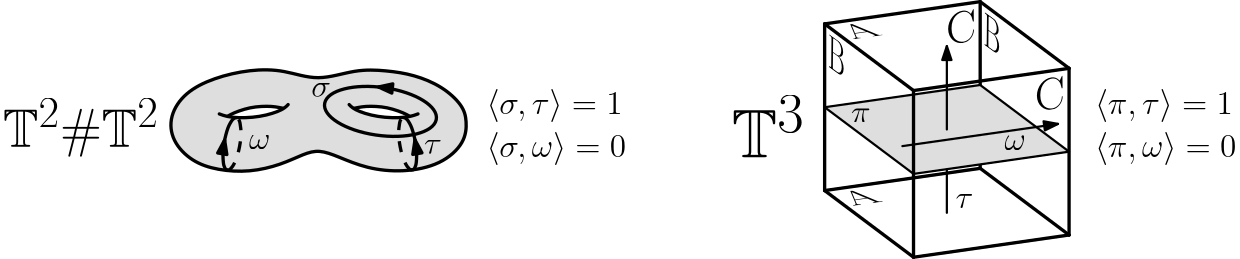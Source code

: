 <?xml version="1.0"?>
<!DOCTYPE ipe SYSTEM "ipe.dtd">
<ipe version="70107" creator="Ipe 7.1.8">
<info created="D:20130622141116" modified="D:20160304172306"/>
<preamble>\usepackage{amsmath}
\usepackage{amssymb}</preamble>
<ipestyle name="basic">
<symbol name="arrow/arc(spx)">
<path stroke="sym-stroke" fill="sym-stroke" pen="sym-pen">
0 0 m
-1 0.333 l
-1 -0.333 l
h
</path>
</symbol>
<symbol name="arrow/farc(spx)">
<path stroke="sym-stroke" fill="white" pen="sym-pen">
0 0 m
-1 0.333 l
-1 -0.333 l
h
</path>
</symbol>
<symbol name="mark/circle(sx)" transformations="translations">
<path fill="sym-stroke">
0.6 0 0 0.6 0 0 e
0.4 0 0 0.4 0 0 e
</path>
</symbol>
<symbol name="mark/disk(sx)" transformations="translations">
<path fill="sym-stroke">
0.6 0 0 0.6 0 0 e
</path>
</symbol>
<symbol name="mark/fdisk(sfx)" transformations="translations">
<group>
<path fill="sym-fill">
0.5 0 0 0.5 0 0 e
</path>
<path fill="sym-stroke" fillrule="eofill">
0.6 0 0 0.6 0 0 e
0.4 0 0 0.4 0 0 e
</path>
</group>
</symbol>
<symbol name="mark/box(sx)" transformations="translations">
<path fill="sym-stroke" fillrule="eofill">
-0.6 -0.6 m
0.6 -0.6 l
0.6 0.6 l
-0.6 0.6 l
h
-0.4 -0.4 m
0.4 -0.4 l
0.4 0.4 l
-0.4 0.4 l
h
</path>
</symbol>
<symbol name="mark/square(sx)" transformations="translations">
<path fill="sym-stroke">
-0.6 -0.6 m
0.6 -0.6 l
0.6 0.6 l
-0.6 0.6 l
h
</path>
</symbol>
<symbol name="mark/fsquare(sfx)" transformations="translations">
<group>
<path fill="sym-fill">
-0.5 -0.5 m
0.5 -0.5 l
0.5 0.5 l
-0.5 0.5 l
h
</path>
<path fill="sym-stroke" fillrule="eofill">
-0.6 -0.6 m
0.6 -0.6 l
0.6 0.6 l
-0.6 0.6 l
h
-0.4 -0.4 m
0.4 -0.4 l
0.4 0.4 l
-0.4 0.4 l
h
</path>
</group>
</symbol>
<symbol name="mark/cross(sx)" transformations="translations">
<group>
<path fill="sym-stroke">
-0.43 -0.57 m
0.57 0.43 l
0.43 0.57 l
-0.57 -0.43 l
h
</path>
<path fill="sym-stroke">
-0.43 0.57 m
0.57 -0.43 l
0.43 -0.57 l
-0.57 0.43 l
h
</path>
</group>
</symbol>
<symbol name="arrow/fnormal(spx)">
<path stroke="sym-stroke" fill="white" pen="sym-pen">
0 0 m
-1 0.333 l
-1 -0.333 l
h
</path>
</symbol>
<symbol name="arrow/pointed(spx)">
<path stroke="sym-stroke" fill="sym-stroke" pen="sym-pen">
0 0 m
-1 0.333 l
-0.8 0 l
-1 -0.333 l
h
</path>
</symbol>
<symbol name="arrow/fpointed(spx)">
<path stroke="sym-stroke" fill="white" pen="sym-pen">
0 0 m
-1 0.333 l
-0.8 0 l
-1 -0.333 l
h
</path>
</symbol>
<symbol name="arrow/linear(spx)">
<path stroke="sym-stroke" pen="sym-pen">
-1 0.333 m
0 0 l
-1 -0.333 l
</path>
</symbol>
<symbol name="arrow/fdouble(spx)">
<path stroke="sym-stroke" fill="white" pen="sym-pen">
0 0 m
-1 0.333 l
-1 -0.333 l
h
-1 0 m
-2 0.333 l
-2 -0.333 l
h
</path>
</symbol>
<symbol name="arrow/double(spx)">
<path stroke="sym-stroke" fill="sym-stroke" pen="sym-pen">
0 0 m
-1 0.333 l
-1 -0.333 l
h
-1 0 m
-2 0.333 l
-2 -0.333 l
h
</path>
</symbol>
<pen name="heavier" value="0.8"/>
<pen name="fat" value="1.2"/>
<pen name="ultrafat" value="2"/>
<symbolsize name="large" value="5"/>
<symbolsize name="small" value="2"/>
<symbolsize name="tiny" value="1.1"/>
<arrowsize name="large" value="10"/>
<arrowsize name="small" value="5"/>
<arrowsize name="tiny" value="3"/>
<color name="red" value="1 0 0"/>
<color name="green" value="0 1 0"/>
<color name="blue" value="0 0 1"/>
<color name="yellow" value="1 1 0"/>
<color name="orange" value="1 0.647 0"/>
<color name="gold" value="1 0.843 0"/>
<color name="purple" value="0.627 0.125 0.941"/>
<color name="gray" value="0.745"/>
<color name="brown" value="0.647 0.165 0.165"/>
<color name="navy" value="0 0 0.502"/>
<color name="pink" value="1 0.753 0.796"/>
<color name="seagreen" value="0.18 0.545 0.341"/>
<color name="turquoise" value="0.251 0.878 0.816"/>
<color name="violet" value="0.933 0.51 0.933"/>
<color name="darkblue" value="0 0 0.545"/>
<color name="darkcyan" value="0 0.545 0.545"/>
<color name="darkgray" value="0.663"/>
<color name="darkgreen" value="0 0.392 0"/>
<color name="darkmagenta" value="0.545 0 0.545"/>
<color name="darkorange" value="1 0.549 0"/>
<color name="darkred" value="0.545 0 0"/>
<color name="lightblue" value="0.678 0.847 0.902"/>
<color name="lightcyan" value="0.878 1 1"/>
<color name="lightgray" value="0.827"/>
<color name="lightgreen" value="0.565 0.933 0.565"/>
<color name="lightyellow" value="1 1 0.878"/>
<dashstyle name="dashed" value="[4] 0"/>
<dashstyle name="dotted" value="[1 3] 0"/>
<dashstyle name="dash dotted" value="[4 2 1 2] 0"/>
<dashstyle name="dash dot dotted" value="[4 2 1 2 1 2] 0"/>
<textsize name="large" value="\large"/>
<textsize name="small" value="\small"/>
<textsize name="tiny" value="\tiny"/>
<textsize name="Large" value="\Large"/>
<textsize name="LARGE" value="\LARGE"/>
<textsize name="huge" value="\huge"/>
<textsize name="Huge" value="\Huge"/>
<textsize name="footnote" value="\footnotesize"/>
<textstyle name="center" begin="\begin{center}" end="\end{center}"/>
<textstyle name="itemize" begin="\begin{itemize}" end="\end{itemize}"/>
<textstyle name="item" begin="\begin{itemize}\item{}" end="\end{itemize}"/>
<gridsize name="4 pts" value="4"/>
<gridsize name="8 pts (~3 mm)" value="8"/>
<gridsize name="16 pts (~6 mm)" value="16"/>
<gridsize name="32 pts (~12 mm)" value="32"/>
<gridsize name="10 pts (~3.5 mm)" value="10"/>
<gridsize name="20 pts (~7 mm)" value="20"/>
<gridsize name="14 pts (~5 mm)" value="14"/>
<gridsize name="28 pts (~10 mm)" value="28"/>
<gridsize name="56 pts (~20 mm)" value="56"/>
<anglesize name="90 deg" value="90"/>
<anglesize name="60 deg" value="60"/>
<anglesize name="45 deg" value="45"/>
<anglesize name="30 deg" value="30"/>
<anglesize name="22.5 deg" value="22.5"/>
<tiling name="falling" angle="-60" step="4" width="1"/>
<tiling name="rising" angle="30" step="4" width="1"/>
</ipestyle>
<ipestyle name="prueba">
<symbol name="arrow/arc(spx)">
<path stroke="sym-stroke" fill="sym-stroke" pen="sym-pen">
0 0 m
-1 0.333 l
-1 -0.333 l
h
</path>
</symbol>
<symbol name="arrow/farc(spx)">
<path stroke="sym-stroke" fill="white" pen="sym-pen">
0 0 m
-1 0.333 l
-1 -0.333 l
h
</path>
</symbol>
<symbol name="mark/circle(sx)" transformations="translations">
<path fill="sym-stroke">
0.6 0 0 0.6 0 0 e
0.4 0 0 0.4 0 0 e
</path>
</symbol>
<symbol name="mark/disk(sx)" transformations="translations">
<path fill="sym-stroke">
0.6 0 0 0.6 0 0 e
</path>
</symbol>
<symbol name="mark/fdisk(sfx)" transformations="translations">
<group>
<path fill="sym-fill">
0.5 0 0 0.5 0 0 e
</path>
<path fill="sym-stroke" fillrule="eofill">
0.6 0 0 0.6 0 0 e
0.4 0 0 0.4 0 0 e
</path>
</group>
</symbol>
<symbol name="mark/box(sx)" transformations="translations">
<path fill="sym-stroke" fillrule="eofill">
-0.6 -0.6 m
0.6 -0.6 l
0.6 0.6 l
-0.6 0.6 l
h
-0.4 -0.4 m
0.4 -0.4 l
0.4 0.4 l
-0.4 0.4 l
h
</path>
</symbol>
<symbol name="mark/square(sx)" transformations="translations">
<path fill="sym-stroke">
-0.6 -0.6 m
0.6 -0.6 l
0.6 0.6 l
-0.6 0.6 l
h
</path>
</symbol>
<symbol name="mark/fsquare(sfx)" transformations="translations">
<group>
<path fill="sym-fill">
-0.5 -0.5 m
0.5 -0.5 l
0.5 0.5 l
-0.5 0.5 l
h
</path>
<path fill="sym-stroke" fillrule="eofill">
-0.6 -0.6 m
0.6 -0.6 l
0.6 0.6 l
-0.6 0.6 l
h
-0.4 -0.4 m
0.4 -0.4 l
0.4 0.4 l
-0.4 0.4 l
h
</path>
</group>
</symbol>
<symbol name="mark/cross(sx)" transformations="translations">
<group>
<path fill="sym-stroke">
-0.43 -0.57 m
0.57 0.43 l
0.43 0.57 l
-0.57 -0.43 l
h
</path>
<path fill="sym-stroke">
-0.43 0.57 m
0.57 -0.43 l
0.43 -0.57 l
-0.57 0.43 l
h
</path>
</group>
</symbol>
<symbol name="arrow/fnormal(spx)">
<path stroke="sym-stroke" fill="white" pen="sym-pen">
0 0 m
-1 0.333 l
-1 -0.333 l
h
</path>
</symbol>
<symbol name="arrow/pointed(spx)">
<path stroke="sym-stroke" fill="sym-stroke" pen="sym-pen">
0 0 m
-1 0.333 l
-0.8 0 l
-1 -0.333 l
h
</path>
</symbol>
<symbol name="arrow/fpointed(spx)">
<path stroke="sym-stroke" fill="white" pen="sym-pen">
0 0 m
-1 0.333 l
-0.8 0 l
-1 -0.333 l
h
</path>
</symbol>
<symbol name="arrow/linear(spx)">
<path stroke="sym-stroke" pen="sym-pen">
-1 0.333 m
0 0 l
-1 -0.333 l
</path>
</symbol>
<symbol name="arrow/fdouble(spx)">
<path stroke="sym-stroke" fill="white" pen="sym-pen">
0 0 m
-1 0.333 l
-1 -0.333 l
h
-1 0 m
-2 0.333 l
-2 -0.333 l
h
</path>
</symbol>
<symbol name="arrow/double(spx)">
<path stroke="sym-stroke" fill="sym-stroke" pen="sym-pen">
0 0 m
-1 0.333 l
-1 -0.333 l
h
-1 0 m
-2 0.333 l
-2 -0.333 l
h
</path>
</symbol>
<pen name="heavier" value="0.8"/>
<pen name="fat" value="1.2"/>
<pen name="ultrafat" value="2"/>
<symbolsize name="large" value="5"/>
<symbolsize name="small" value="2"/>
<symbolsize name="tiny" value="1.1"/>
<arrowsize name="large" value="10"/>
<arrowsize name="small" value="5"/>
<arrowsize name="tiny" value="3"/>
<color name="red" value="1 0 0"/>
<color name="green" value="0 1 0"/>
<color name="blue" value="0 0 1"/>
<color name="yellow" value="1 1 0"/>
<color name="orange" value="1 0.647 0"/>
<color name="gold" value="1 0.843 0"/>
<color name="purple" value="0.627 0.125 0.941"/>
<color name="gray" value="0.745"/>
<color name="brown" value="0.647 0.165 0.165"/>
<color name="navy" value="0 0 0.502"/>
<color name="pink" value="1 0.753 0.796"/>
<color name="seagreen" value="0.18 0.545 0.341"/>
<color name="turquoise" value="0.251 0.878 0.816"/>
<color name="violet" value="0.933 0.51 0.933"/>
<color name="darkblue" value="0 0 0.545"/>
<color name="darkcyan" value="0 0.545 0.545"/>
<color name="darkgray" value="0.663"/>
<color name="darkgreen" value="0 0.392 0"/>
<color name="darkmagenta" value="0.545 0 0.545"/>
<color name="darkorange" value="1 0.549 0"/>
<color name="darkred" value="0.545 0 0"/>
<color name="lightblue" value="0.678 0.847 0.902"/>
<color name="lightcyan" value="0.878 1 1"/>
<color name="lightgray" value="0.827"/>
<color name="lightgreen" value="0.565 0.933 0.565"/>
<color name="lightyellow" value="1 1 0.878"/>
<color name="gray7" value="0.87"/>
<color name="azul" value="0.237 0.659 0.659"/>
<color name="amarillo" value="0.957 0.969 0.714"/>
<dashstyle name="dashed" value="[4] 0"/>
<dashstyle name="dotted" value="[1 3] 0"/>
<dashstyle name="dash dotted" value="[4 2 1 2] 0"/>
<dashstyle name="dash dot dotted" value="[4 2 1 2 1 2] 0"/>
<dashstyle name="medium dashed" value="[8] 0"/>
<dashstyle name="large dashed" value="[12] 0"/>
<dashstyle name="Large dashed" value="[16] 0"/>
<dashstyle name="large dotted" value="[2 4] 0"/>
<textsize name="large" value="\large"/>
<textsize name="small" value="\small"/>
<textsize name="tiny" value="\tiny"/>
<textsize name="Large" value="\Large"/>
<textsize name="LARGE" value="\LARGE"/>
<textsize name="huge" value="\huge"/>
<textsize name="Huge" value="\Huge"/>
<textsize name="footnote" value="\footnotesize"/>
<textstyle name="center" begin="\begin{center}" end="\end{center}"/>
<textstyle name="itemize" begin="\begin{itemize}" end="\end{itemize}"/>
<textstyle name="item" begin="\begin{itemize}\item{}" end="\end{itemize}"/>
<gridsize name="4 pts" value="4"/>
<gridsize name="8 pts (~3 mm)" value="8"/>
<gridsize name="16 pts (~6 mm)" value="16"/>
<gridsize name="32 pts (~12 mm)" value="32"/>
<gridsize name="10 pts (~3.5 mm)" value="10"/>
<gridsize name="20 pts (~7 mm)" value="20"/>
<gridsize name="14 pts (~5 mm)" value="14"/>
<gridsize name="28 pts (~10 mm)" value="28"/>
<gridsize name="56 pts (~20 mm)" value="56"/>
<anglesize name="90 deg" value="90"/>
<anglesize name="60 deg" value="60"/>
<anglesize name="45 deg" value="45"/>
<anglesize name="30 deg" value="30"/>
<anglesize name="22.5 deg" value="22.5"/>
<opacity name="10%" value="0.1"/>
<opacity name="20%" value="0.2"/>
<opacity name="30%" value="0.3"/>
<opacity name="40%" value="0.4"/>
<opacity name="50%" value="0.5"/>
<opacity name="60%" value="0.6"/>
<opacity name="70%" value="0.7"/>
<opacity name="80%" value="0.8"/>
<opacity name="90%" value="0.9"/>
<tiling name="falling" angle="-60" step="4" width="1"/>
<tiling name="rising" angle="30" step="4" width="1"/>
</ipestyle>
<page>
<layer name="alpha"/>
<view layers="alpha" active="alpha"/>
<path layer="alpha" matrix="0.5 0 0 0.5 264 370" stroke="black" pen="fat" cap="1">
272 676 m
272 796 l
</path>
<path matrix="0.5 0 0 0.5 264 370" stroke="black" pen="fat" cap="1">
160 660 m
160 780 l
</path>
<path matrix="0.5 0 0 0.5 264 370" stroke="black" pen="fat" cap="1">
160 780 m
272 796 l
</path>
<path matrix="0.5 0 0 0.5 264 370" stroke="black" pen="fat" cap="1">
160 660 m
272 676 l
</path>
<path matrix="0.5 0 0 0.5 264 370" stroke="black" pen="heavier" cap="1">
248 644 m
248 704 l
</path>
<path matrix="0.5 0 0 0.5 264 370" stroke="black" fill="gray7" pen="heavier" cap="1">
160 720 m
224 672 l
336 688 l
272 736 l
160 720 l
h
</path>
<path matrix="0.5 0 0 0.5 264 370" stroke="black" pen="heavier" cap="1" arrow="normal/small">
248 704 m
248 764 l
</path>
<path matrix="0.5 0 0 0.5 264 370" stroke="black" pen="fat" cap="1">
272 796 m
336 748 l
</path>
<path matrix="0.5 0 0 0.5 264 370" stroke="black" pen="fat" cap="1">
272 676 m
336 628 l
</path>
<path matrix="0.5 0 0 0.5 264 370" stroke="black" pen="fat" cap="1">
160 780 m
224 732 l
</path>
<path matrix="0.5 0 0 0.5 264 370" stroke="black" pen="fat" cap="1">
160 660 m
224 612 l
</path>
<path matrix="0.5 0 0 0.5 264 370" stroke="black" pen="fat" cap="1">
224 732 m
224 612 l
</path>
<path matrix="0.5 0 0 0.5 264 370" stroke="black" pen="fat" cap="1">
224 732 m
336 748 l
</path>
<path matrix="0.5 0 0 0.5 264 370" stroke="black" pen="fat" cap="1">
224 612 m
336 628 l
</path>
<path matrix="0.5 0 0 0.5 264 370" stroke="black" pen="fat" cap="1">
336 748 m
336 628 l
</path>
<text matrix="0.77929 0 0 0.77929 10.7268 154.641" pos="48 720" stroke="black" type="label" width="72.136" height="22.316" depth="4.82" valign="baseline" size="Huge">$\mathbb{T}^2\#\mathbb{T}^2$</text>
<text matrix="1 0 0 1 262.428 -8" transformations="translations" pos="48 720" stroke="black" type="label" width="26.499" height="22.314" depth="0" valign="baseline" size="Huge">$\mathbb{T}^3$</text>
<text matrix="0.948898 0.133278 -0.517769 0.399945 395.212 414.205" pos="356 732" stroke="black" type="label" width="11.936" height="11.761" depth="0" valign="baseline" size="LARGE">A</text>
<text matrix="0.948898 0.133278 -0.517769 0.399945 395.212 354.205" pos="356 732" stroke="black" type="label" width="11.936" height="11.761" depth="0" valign="baseline" size="LARGE">A</text>
<text matrix="0.544572 -0.396112 0.0106524 1.00543 143.448 149.751" pos="356 732" stroke="black" type="label" width="11.265" height="11.761" depth="0" valign="baseline" size="LARGE">B</text>
<text matrix="0.544572 -0.396112 0.0106524 1.00543 199.448 157.751" pos="356 732" stroke="black" type="label" width="11.265" height="11.761" depth="0" valign="baseline" size="LARGE">B</text>
<text matrix="0.934491 0.141722 -0.00914671 1.00376 93.7775 -56.9855" pos="356 732" stroke="black" type="label" width="11.493" height="11.761" depth="0" valign="baseline" size="LARGE">C</text>
<text matrix="0.934491 0.141722 -0.00914671 1.00376 61.7775 -32.9855" pos="356 732" stroke="black" type="label" width="11.493" height="11.761" depth="0" valign="baseline" size="LARGE">C</text>
<path matrix="0.199892 0 0 0.199892 102.3 642.7" stroke="black" fill="gray7" pen="fat">
296.206 482.421
236.243 504.513
174.702 505.039
108.427 489.785
56.3533 463.486
28.4757 420.88
33.2096 375.645
69.5031 338.299
115.79 323.046
173.65 319.364
230.457 333.039
271.484 353.027
298.836 360.391
331.973 348.293
383.52 326.202
449.795 318.838
519.226 333.039
562.358 373.015
564.988 412.464
558.15 439.816
520.804 474.531
469.257 495.571
420.34 502.935
364.059 505.565 u
</path>
<path matrix="0.487729 0 0 0.487729 94.1032 497.18" fill="white">
113.473 476.742
109.797 477.139
104.628 477.869
99.0027 478.008
90.1334 477.23
83.9241 475.79
77.0478 473.376
74.4332 472.172
72.1421 470.906
72.1421 470.906
72.1421 470.906
75.007 470.006
79.1141 469.693
83.8622 469.638
90.2248 469.988
97.8501 471.105
102.499 472.209
106.378 473.411
110.538 475.086
113.063 476.469 u
</path>
<path matrix="0.199892 0 0 0.199892 102.3 642.7" stroke="black" pen="fat" cap="1">
119.005 424.67 m
132.388 419.69
152.618 417.511
178.762 418.134
203.661 422.18
225.137 429.027
237.275 435.563
242.877 441.477 s
</path>
<path matrix="0.199892 0 0 0.199892 102.3 642.7" stroke="black" pen="fat">
133.573 420.147 m
143.904 426.226
164.757 433.696
184.053 437.742
205.218 438.675
219.846 437.742
234.865 434.573 s
</path>
<path matrix="0.487729 0 0 0.487729 94.1032 497.18" fill="white">
206.179 470.548
204.114 471.768
197.303 474.68
190.351 476.696
181.562 477.899
173.611 477.904
170.266 477.533
164.864 476.372
164.864 476.372
168.293 474.607
173.354 472.769
180.479 470.996
188.638 469.893
195.679 469.625
201.26 469.856
206.267 470.567 u
</path>
<path matrix="-0.199892 0 0 0.199892 221.385 642.7" stroke="black" pen="fat" cap="1">
119.005 424.67 m
132.388 419.69
152.618 417.511
178.762 418.134
203.661 422.18
225.137 429.027
237.275 435.563
242.877 441.477 s
</path>
<path matrix="-0.199892 0 0 0.199892 221.385 642.7" stroke="black" pen="fat">
133.573 420.147 m
143.904 426.226
164.757 433.696
184.053 437.742
205.218 438.675
219.846 437.742
234.865 434.573 s
</path>
<path matrix="0.411289 -0.0608558 0.0608558 0.411289 2.6527 458.358" stroke="black" pen="fat">
48.8123 0 1.10499 20.8106 336.618 706.616 e
</path>
<path matrix="0.482476 -0.071389 0.071389 0.482476 73.825 387.984" stroke="black" pen="fat" arrow="normal/small">
119.58 741.432 m
117.383 741.344 l
</path>
<path matrix="0.504319 0 0 0.743892 121.918 192.472" stroke="black" pen="fat">
139.043 717.542 m
139.78 717.664
141.158 717.353
142.45 716.542
142.87 716.179
144.241 714.662
144.957 713.653
145.578 712.645
146.167 711.559
147.831 707.51
148.916 703.086
149.264 699.241
148.866 695.53
148.497 694.416
147.762 693.157
147.256 692.659
145.891 692.122 s
</path>
<path matrix="0.504319 0 0 0.743892 121.918 192.472" stroke="black" dash="dashed" pen="fat">
146.133 692.217 m
144.939 692.221
143.806 692.72
142.145 694.103
141.392 694.977
140.275 696.583
139.539 697.868
138.643 699.746
137.877 701.723
137.37 703.324
136.852 705.401
136.705 706.139
136.38 708.383
136.267 710.125
136.305 711.996
136.989 715.272
137.498 716.263
138.302 717.148
138.915 717.496
140.16 717.642 s
</path>
<path matrix="0.504319 0 0 0.743892 121.918 192.472" stroke="black" pen="fat" arrow="normal/small">
148.586 704.257 m
147.948 706.762 l
</path>
<path matrix="-0.504319 0 0 0.743892 202.617 192.425" stroke="black" pen="fat">
139.043 717.542 m
139.78 717.664
141.158 717.353
142.45 716.542
142.87 716.179
144.241 714.662
144.957 713.653
145.578 712.645
146.167 711.559
147.831 707.51
148.916 703.086
149.264 699.241
148.866 695.53
148.497 694.416
147.762 693.157
147.256 692.659
145.891 692.122 s
</path>
<path matrix="-0.504319 0 0 0.743892 202.617 192.425" stroke="black" dash="dashed" pen="fat">
146.133 692.217 m
144.939 692.221
143.806 692.72
142.145 694.103
141.392 694.977
140.275 696.583
139.539 697.868
138.643 699.746
137.877 701.723
137.37 703.324
136.852 705.401
136.705 706.139
136.38 708.383
136.267 710.125
136.305 711.996
136.989 715.272
137.498 716.263
138.302 717.148
138.915 717.496
140.16 717.642 s
</path>
<path matrix="-0.504319 0 0 0.743892 202.617 192.425" stroke="black" pen="fat" arrow="normal/small">
148.586 704.257 m
147.948 706.762 l
</path>
<text matrix="0.77929 0 0 0.77929 21.6907 160.876" transformations="translations" pos="176.376 735.117" stroke="black" type="label" width="7.082" height="5.147" depth="0" valign="baseline" size="large">$\sigma$</text>
<text matrix="1 0 0 1 177.127 -10.612" transformations="translations" pos="176.376 735.117" stroke="black" type="label" width="7.069" height="5.147" depth="0" valign="baseline" size="large">$\pi$</text>
<text matrix="0.77929 0 0 0.77929 62.3654 140.381" transformations="translations" pos="176.376 735.117" stroke="black" type="label" width="6.419" height="5.147" depth="0" valign="baseline" size="large">$\tau$</text>
<text matrix="0.77929 0 0 0.77929 -0.696219 141.957" transformations="translations" pos="176.376 735.117" stroke="black" type="label" width="7.718" height="5.147" depth="0" valign="baseline" size="large">$\omega$</text>
<text matrix="1 0 0 1 214.755 -41.3624" transformations="translations" pos="176.376 735.117" stroke="black" type="label" width="6.419" height="5.147" depth="0" valign="baseline" size="large">$\tau$</text>
<text matrix="1 0 0 1 232.352 -20.5774" transformations="translations" pos="176.376 735.117" stroke="black" type="label" width="7.718" height="5.147" depth="0" valign="baseline" size="large">$\omega$</text>
<path matrix="1 0 0 1 0 8" stroke="black" pen="heavier" cap="1" rarrow="normal/small">
428 716 m
372 708 l
</path>
<text matrix="1 0 0 1 45.8535 -7.56795" transformations="translations" pos="176.376 735.117" stroke="black" type="label" width="48.993" height="8.965" depth="2.99" valign="baseline" size="large">$\langle \sigma,\tau\rangle=1$</text>
<text matrix="1 0 0 1 45.8535 -23.0146" transformations="translations" pos="176.376 735.117" stroke="black" type="label" width="50.292" height="8.965" depth="2.99" valign="baseline" size="large">$\langle \sigma,\omega\rangle=0$</text>
<text matrix="1 0 0 1 264.921 -7.56795" transformations="translations" pos="176.376 735.117" stroke="black" type="label" width="49.63" height="8.965" depth="2.99" valign="baseline" size="large">$\langle \pi,\tau\rangle=1$</text>
<text matrix="1 0 0 1 264.921 -23.0146" transformations="translations" pos="176.376 735.117" stroke="black" type="label" width="50.929" height="8.965" depth="2.99" valign="baseline" size="large">$\langle \pi,\omega\rangle=0$</text>
</page>
</ipe>
